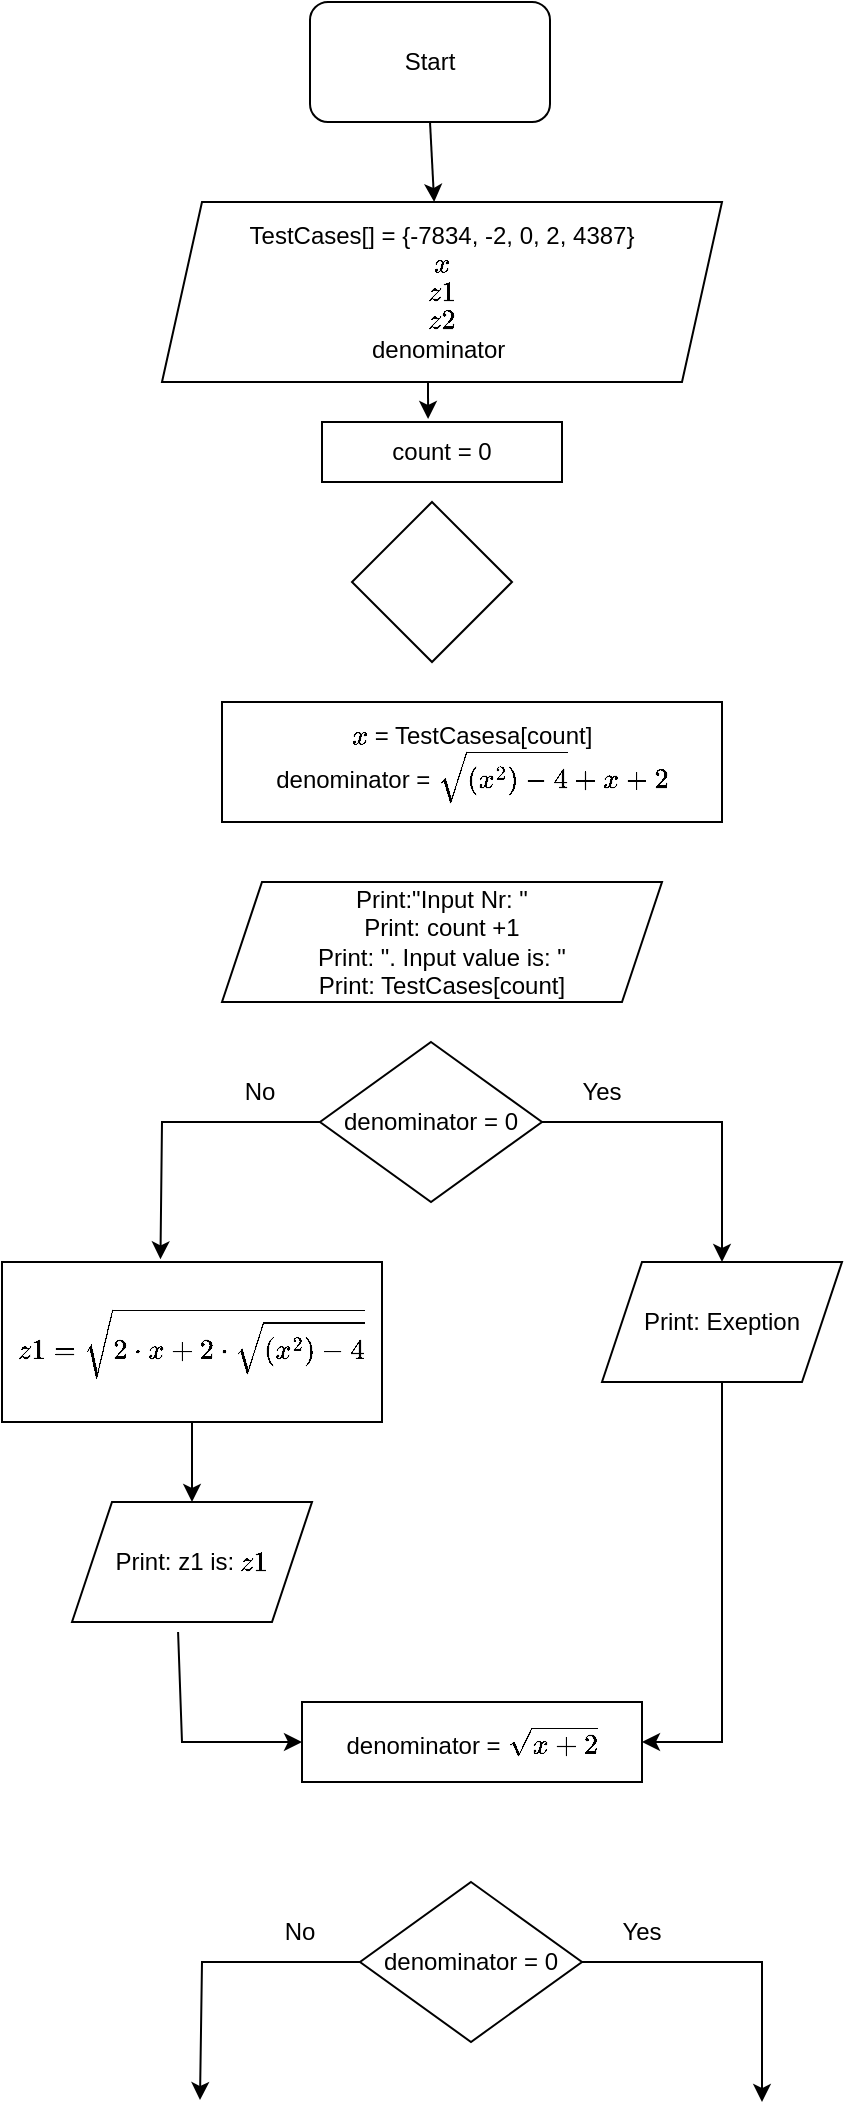<mxfile version="22.0.8" type="github">
  <diagram name="Page-1" id="uwX-0Uft41n9snrs1WHI">
    <mxGraphModel dx="1434" dy="758" grid="1" gridSize="10" guides="1" tooltips="1" connect="1" arrows="1" fold="1" page="1" pageScale="1" pageWidth="827" pageHeight="1169" math="1" shadow="0">
      <root>
        <mxCell id="0" />
        <mxCell id="1" parent="0" />
        <mxCell id="ijZUeoPcKcF7YOUvLgaa-1" value="Start" style="rounded=1;whiteSpace=wrap;html=1;" vertex="1" parent="1">
          <mxGeometry x="354" y="10" width="120" height="60" as="geometry" />
        </mxCell>
        <mxCell id="ijZUeoPcKcF7YOUvLgaa-3" value="" style="endArrow=classic;html=1;rounded=0;exitX=0.5;exitY=1;exitDx=0;exitDy=0;entryX=0.486;entryY=0;entryDx=0;entryDy=0;entryPerimeter=0;" edge="1" parent="1" source="ijZUeoPcKcF7YOUvLgaa-1" target="ijZUeoPcKcF7YOUvLgaa-5">
          <mxGeometry width="50" height="50" relative="1" as="geometry">
            <mxPoint x="419.71" y="70" as="sourcePoint" />
            <mxPoint x="419.71" y="140" as="targetPoint" />
          </mxGeometry>
        </mxCell>
        <mxCell id="ijZUeoPcKcF7YOUvLgaa-5" value="TestCases[] = {-7834, -2, 0, 2, 4387}&lt;br&gt;`x`&lt;br&gt;`z1`&lt;br&gt;`z2`&lt;br&gt;denominator&amp;nbsp;" style="shape=parallelogram;perimeter=parallelogramPerimeter;whiteSpace=wrap;html=1;fixedSize=1;" vertex="1" parent="1">
          <mxGeometry x="280" y="110" width="280" height="90" as="geometry" />
        </mxCell>
        <mxCell id="ijZUeoPcKcF7YOUvLgaa-6" value="count = 0" style="rounded=0;whiteSpace=wrap;html=1;" vertex="1" parent="1">
          <mxGeometry x="360" y="220" width="120" height="30" as="geometry" />
        </mxCell>
        <mxCell id="ijZUeoPcKcF7YOUvLgaa-7" value="" style="endArrow=classic;html=1;rounded=0;exitX=0.475;exitY=1;exitDx=0;exitDy=0;exitPerimeter=0;entryX=0.442;entryY=-0.05;entryDx=0;entryDy=0;entryPerimeter=0;" edge="1" parent="1" source="ijZUeoPcKcF7YOUvLgaa-5" target="ijZUeoPcKcF7YOUvLgaa-6">
          <mxGeometry width="50" height="50" relative="1" as="geometry">
            <mxPoint x="390" y="220" as="sourcePoint" />
            <mxPoint x="440" y="170" as="targetPoint" />
          </mxGeometry>
        </mxCell>
        <mxCell id="ijZUeoPcKcF7YOUvLgaa-8" value="`x` = TestCasesa[count]&lt;br&gt;denominator = `sqrt((x^2)-4)+x+2`" style="rounded=0;whiteSpace=wrap;html=1;" vertex="1" parent="1">
          <mxGeometry x="310" y="360" width="250" height="60" as="geometry" />
        </mxCell>
        <mxCell id="ijZUeoPcKcF7YOUvLgaa-10" value="" style="rhombus;whiteSpace=wrap;html=1;" vertex="1" parent="1">
          <mxGeometry x="375" y="260" width="80" height="80" as="geometry" />
        </mxCell>
        <mxCell id="ijZUeoPcKcF7YOUvLgaa-11" value="denominator = 0" style="rhombus;whiteSpace=wrap;html=1;" vertex="1" parent="1">
          <mxGeometry x="359" y="530" width="111" height="80" as="geometry" />
        </mxCell>
        <mxCell id="ijZUeoPcKcF7YOUvLgaa-12" value="Print:&quot;Input Nr: &quot;&lt;br&gt;Print: count +1&lt;br&gt;Print: &quot;. Input value is: &quot;&lt;br&gt;Print: TestCases[count]" style="shape=parallelogram;perimeter=parallelogramPerimeter;whiteSpace=wrap;html=1;fixedSize=1;" vertex="1" parent="1">
          <mxGeometry x="310" y="450" width="220" height="60" as="geometry" />
        </mxCell>
        <mxCell id="ijZUeoPcKcF7YOUvLgaa-14" value="" style="endArrow=classic;html=1;rounded=0;exitX=1;exitY=0.5;exitDx=0;exitDy=0;entryX=0.5;entryY=0;entryDx=0;entryDy=0;" edge="1" parent="1" source="ijZUeoPcKcF7YOUvLgaa-11" target="ijZUeoPcKcF7YOUvLgaa-18">
          <mxGeometry width="50" height="50" relative="1" as="geometry">
            <mxPoint x="460" y="575" as="sourcePoint" />
            <mxPoint x="560" y="640" as="targetPoint" />
            <Array as="points">
              <mxPoint x="560" y="570" />
            </Array>
          </mxGeometry>
        </mxCell>
        <mxCell id="ijZUeoPcKcF7YOUvLgaa-15" value="" style="endArrow=classic;html=1;rounded=0;exitX=0;exitY=0.5;exitDx=0;exitDy=0;entryX=0.417;entryY=-0.017;entryDx=0;entryDy=0;entryPerimeter=0;" edge="1" parent="1" source="ijZUeoPcKcF7YOUvLgaa-11" target="ijZUeoPcKcF7YOUvLgaa-19">
          <mxGeometry width="50" height="50" relative="1" as="geometry">
            <mxPoint x="340" y="500" as="sourcePoint" />
            <mxPoint x="280" y="650" as="targetPoint" />
            <Array as="points">
              <mxPoint x="280" y="570" />
            </Array>
          </mxGeometry>
        </mxCell>
        <mxCell id="ijZUeoPcKcF7YOUvLgaa-16" value="Yes" style="text;html=1;strokeColor=none;fillColor=none;align=center;verticalAlign=middle;whiteSpace=wrap;rounded=0;" vertex="1" parent="1">
          <mxGeometry x="470" y="540" width="60" height="30" as="geometry" />
        </mxCell>
        <mxCell id="ijZUeoPcKcF7YOUvLgaa-17" value="No" style="text;html=1;strokeColor=none;fillColor=none;align=center;verticalAlign=middle;whiteSpace=wrap;rounded=0;" vertex="1" parent="1">
          <mxGeometry x="299" y="540" width="60" height="30" as="geometry" />
        </mxCell>
        <mxCell id="ijZUeoPcKcF7YOUvLgaa-18" value="Print: Exeption" style="shape=parallelogram;perimeter=parallelogramPerimeter;whiteSpace=wrap;html=1;fixedSize=1;" vertex="1" parent="1">
          <mxGeometry x="500" y="640" width="120" height="60" as="geometry" />
        </mxCell>
        <mxCell id="ijZUeoPcKcF7YOUvLgaa-19" value="`z1 = sqrt(2*x + 2*sqrt((x^2)-4)) `" style="rounded=0;whiteSpace=wrap;html=1;" vertex="1" parent="1">
          <mxGeometry x="200" y="640" width="190" height="80" as="geometry" />
        </mxCell>
        <mxCell id="ijZUeoPcKcF7YOUvLgaa-20" value="Print: z1 is: `z1`" style="shape=parallelogram;perimeter=parallelogramPerimeter;whiteSpace=wrap;html=1;fixedSize=1;" vertex="1" parent="1">
          <mxGeometry x="235" y="760" width="120" height="60" as="geometry" />
        </mxCell>
        <mxCell id="ijZUeoPcKcF7YOUvLgaa-21" value="" style="endArrow=classic;html=1;rounded=0;exitX=0.5;exitY=1;exitDx=0;exitDy=0;entryX=0.5;entryY=0;entryDx=0;entryDy=0;" edge="1" parent="1" source="ijZUeoPcKcF7YOUvLgaa-19" target="ijZUeoPcKcF7YOUvLgaa-20">
          <mxGeometry width="50" height="50" relative="1" as="geometry">
            <mxPoint x="330" y="690" as="sourcePoint" />
            <mxPoint x="380" y="640" as="targetPoint" />
          </mxGeometry>
        </mxCell>
        <mxCell id="ijZUeoPcKcF7YOUvLgaa-22" value="" style="endArrow=classic;html=1;rounded=0;exitX=0.5;exitY=1;exitDx=0;exitDy=0;entryX=1;entryY=0.5;entryDx=0;entryDy=0;" edge="1" parent="1" source="ijZUeoPcKcF7YOUvLgaa-18" target="ijZUeoPcKcF7YOUvLgaa-23">
          <mxGeometry width="50" height="50" relative="1" as="geometry">
            <mxPoint x="330" y="690" as="sourcePoint" />
            <mxPoint x="560" y="990" as="targetPoint" />
            <Array as="points">
              <mxPoint x="560" y="880" />
            </Array>
          </mxGeometry>
        </mxCell>
        <mxCell id="ijZUeoPcKcF7YOUvLgaa-23" value="denominator = `sqrt(x+2)`" style="rounded=0;whiteSpace=wrap;html=1;" vertex="1" parent="1">
          <mxGeometry x="350" y="860" width="170" height="40" as="geometry" />
        </mxCell>
        <mxCell id="ijZUeoPcKcF7YOUvLgaa-24" value="" style="endArrow=classic;html=1;rounded=0;exitX=0.442;exitY=1.083;exitDx=0;exitDy=0;exitPerimeter=0;entryX=0;entryY=0.5;entryDx=0;entryDy=0;" edge="1" parent="1" source="ijZUeoPcKcF7YOUvLgaa-20" target="ijZUeoPcKcF7YOUvLgaa-23">
          <mxGeometry width="50" height="50" relative="1" as="geometry">
            <mxPoint x="330" y="690" as="sourcePoint" />
            <mxPoint x="280" y="980" as="targetPoint" />
            <Array as="points">
              <mxPoint x="290" y="880" />
            </Array>
          </mxGeometry>
        </mxCell>
        <mxCell id="ijZUeoPcKcF7YOUvLgaa-25" value="denominator = 0" style="rhombus;whiteSpace=wrap;html=1;" vertex="1" parent="1">
          <mxGeometry x="379" y="950" width="111" height="80" as="geometry" />
        </mxCell>
        <mxCell id="ijZUeoPcKcF7YOUvLgaa-26" value="" style="endArrow=classic;html=1;rounded=0;exitX=1;exitY=0.5;exitDx=0;exitDy=0;entryX=0.5;entryY=0;entryDx=0;entryDy=0;" edge="1" parent="1" source="ijZUeoPcKcF7YOUvLgaa-25">
          <mxGeometry width="50" height="50" relative="1" as="geometry">
            <mxPoint x="480" y="995" as="sourcePoint" />
            <mxPoint x="580" y="1060" as="targetPoint" />
            <Array as="points">
              <mxPoint x="580" y="990" />
            </Array>
          </mxGeometry>
        </mxCell>
        <mxCell id="ijZUeoPcKcF7YOUvLgaa-27" value="" style="endArrow=classic;html=1;rounded=0;exitX=0;exitY=0.5;exitDx=0;exitDy=0;entryX=0.417;entryY=-0.017;entryDx=0;entryDy=0;entryPerimeter=0;" edge="1" parent="1" source="ijZUeoPcKcF7YOUvLgaa-25">
          <mxGeometry width="50" height="50" relative="1" as="geometry">
            <mxPoint x="360" y="920" as="sourcePoint" />
            <mxPoint x="299" y="1059" as="targetPoint" />
            <Array as="points">
              <mxPoint x="300" y="990" />
            </Array>
          </mxGeometry>
        </mxCell>
        <mxCell id="ijZUeoPcKcF7YOUvLgaa-28" value="Yes" style="text;html=1;strokeColor=none;fillColor=none;align=center;verticalAlign=middle;whiteSpace=wrap;rounded=0;" vertex="1" parent="1">
          <mxGeometry x="490" y="960" width="60" height="30" as="geometry" />
        </mxCell>
        <mxCell id="ijZUeoPcKcF7YOUvLgaa-29" value="No" style="text;html=1;strokeColor=none;fillColor=none;align=center;verticalAlign=middle;whiteSpace=wrap;rounded=0;" vertex="1" parent="1">
          <mxGeometry x="319" y="960" width="60" height="30" as="geometry" />
        </mxCell>
      </root>
    </mxGraphModel>
  </diagram>
</mxfile>
